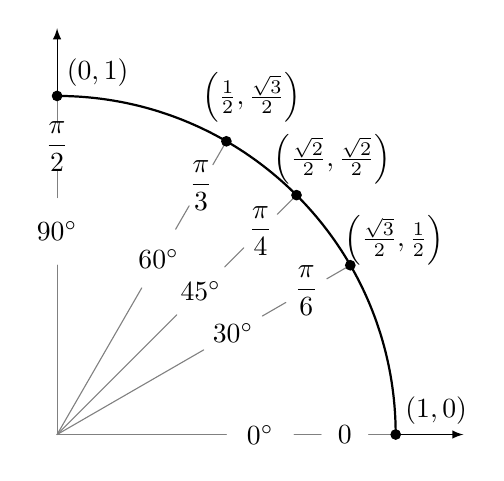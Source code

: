 ﻿\begin{tikzpicture}[scale=4.3,cap=round,>=latex]
 % Unit circle
% Author: Supreme Aryal
% Modified by Arnaud Bodin
% A unit circle with cosine and sine values for some
% common angles.

        % draw the coordinates
       \draw[->] (1cm,0cm) -- (1.2cm,0cm);% node[below] {$x$};
        \draw[->] (0cm,1cm) -- (0cm,1.2cm);% node[left] {$y$};

        % draw the unit circle
        \draw[thick] (1cm,0cm) arc(0:90:1);

        \foreach \x in {30,60} {
                % lines from center to point
                \draw[gray] (0cm,0cm) -- (\x:0.5cm);
                \draw[gray] (\x:0.7cm) -- (\x:0.78cm);
                \draw[gray] (\x:0.92cm) -- (\x:1cm);
                % dots at each point
                \filldraw[black] (\x:1cm) circle(0.4pt);
                % draw each angle in degrees
                \draw (\x:0.6cm) node {$\x^\circ$};
        }
        \foreach \x in {0,45,90} {
                % lines from center to point
                \draw[gray] (0cm,0cm) -- (\x:0.5cm);
                \draw[gray] (\x:0.7cm) -- (\x:0.78cm);
                \draw[gray] (\x:0.92cm) -- (\x:1cm);
                % dots at each point
                \filldraw[black] (\x:1cm) circle(0.4pt);
                % draw each angle in degrees
               \draw (\x:0.6cm) node {$\x^\circ$};
        }
        % draw each angle in radians
        \foreach \x/\xtext in {
            0/0,
            30/\dfrac{\pi}{6},
            45/\dfrac{\pi}{4},
            60/\dfrac{\pi}{3},
            90/\dfrac{\pi}{2}}
             {\draw (\x:0.85cm) node {$\xtext$};
          };

        \foreach \x/\xtext/\y in {
            % the coordinates for the first quadrant
            30/\frac{\sqrt{3}}{2}/\frac{1}{2},
            45/\frac{\sqrt{2}}{2}/\frac{\sqrt{2}}{2},
            60/\frac{1}{2}/\frac{\sqrt{3}}{2}}
            % the coordinates for the second quadrant
%             150/-\frac{\sqrt{3}}{2}/\frac{1}{2},
%             135/-\frac{\sqrt{2}}{2}/\frac{\sqrt{2}}{2},
%             120/-\frac{1}{2}/\frac{\sqrt{3}}{2},
%             % the coordinates for the third quadrant
%             210/-\frac{\sqrt{3}}{2}/-\frac{1}{2},
%             225/-\frac{\sqrt{2}}{2}/-\frac{\sqrt{2}}{2},
%             240/-\frac{1}{2}/-\frac{\sqrt{3}}{2},
%             % the coordinates for the fourth quadrant
%             330/\frac{\sqrt{3}}{2}/-\frac{1}{2},
%             315/\frac{\sqrt{2}}{2}/-\frac{\sqrt{2}}{2},
%             300/\frac{1}{2}/-\frac{\sqrt{3}}{2}}
                {\draw (\x:1.15cm) node {$\left(\xtext,\y\right)$};
}

        % draw the horizontal and vertical coordinates
        % the placement is better this way
        \draw %(-1.25cm,0cm) node[above=1pt] {$(-1,0)$}
              (1cm,0cm)  node[above right] {$(1,0)$}
%              (0cm,-1.25cm) node[fill=white] {$(0,-1)$}
              (0cm,1cm)  node[above right] {$(0,1)$};

\end{tikzpicture}
